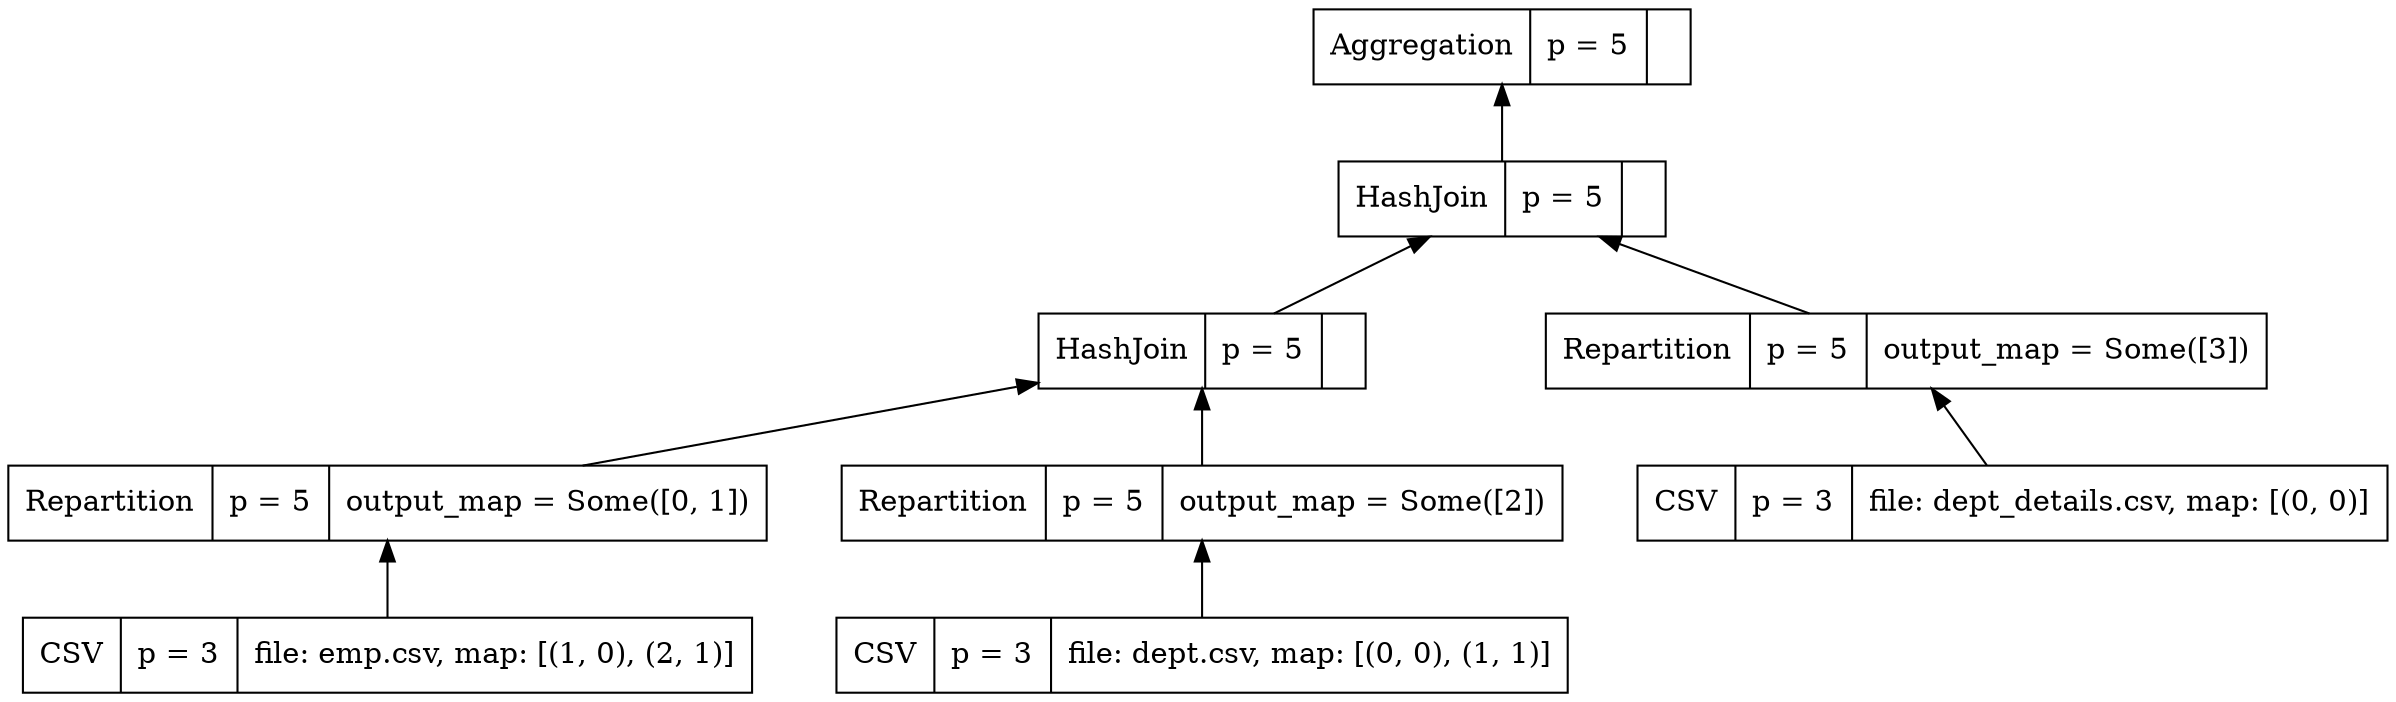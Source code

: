 digraph example1 {
    node [shape=record];
    rankdir=BT;
    nodesep=0.5;
    ordering="in";
    popkeyPOPKey8v1 -> popkeyPOPKey9v1;
    popkeyPOPKey5v1 -> popkeyPOPKey8v1;
    popkeyPOPKey2v1 -> popkeyPOPKey5v1;
    popkeyPOPKey1v1 -> popkeyPOPKey2v1;
    popkeyPOPKey1v1[label="CSV|p = 3|file: emp.csv, map: [(1, 0), (2, 1)]"];
    popkeyPOPKey2v1[label="Repartition|p = 5|output_map = Some([0, 1])"];
    popkeyPOPKey4v1 -> popkeyPOPKey5v1;
    popkeyPOPKey3v1 -> popkeyPOPKey4v1;
    popkeyPOPKey3v1[label="CSV|p = 3|file: dept.csv, map: [(0, 0), (1, 1)]"];
    popkeyPOPKey4v1[label="Repartition|p = 5|output_map = Some([2])"];
    popkeyPOPKey5v1[label="HashJoin|p = 5|"];
    popkeyPOPKey7v1 -> popkeyPOPKey8v1;
    popkeyPOPKey6v1 -> popkeyPOPKey7v1;
    popkeyPOPKey6v1[label="CSV|p = 3|file: dept_details.csv, map: [(0, 0)]"];
    popkeyPOPKey7v1[label="Repartition|p = 5|output_map = Some([3])"];
    popkeyPOPKey8v1[label="HashJoin|p = 5|"];
    popkeyPOPKey9v1[label="Aggregation|p = 5|"];
}
